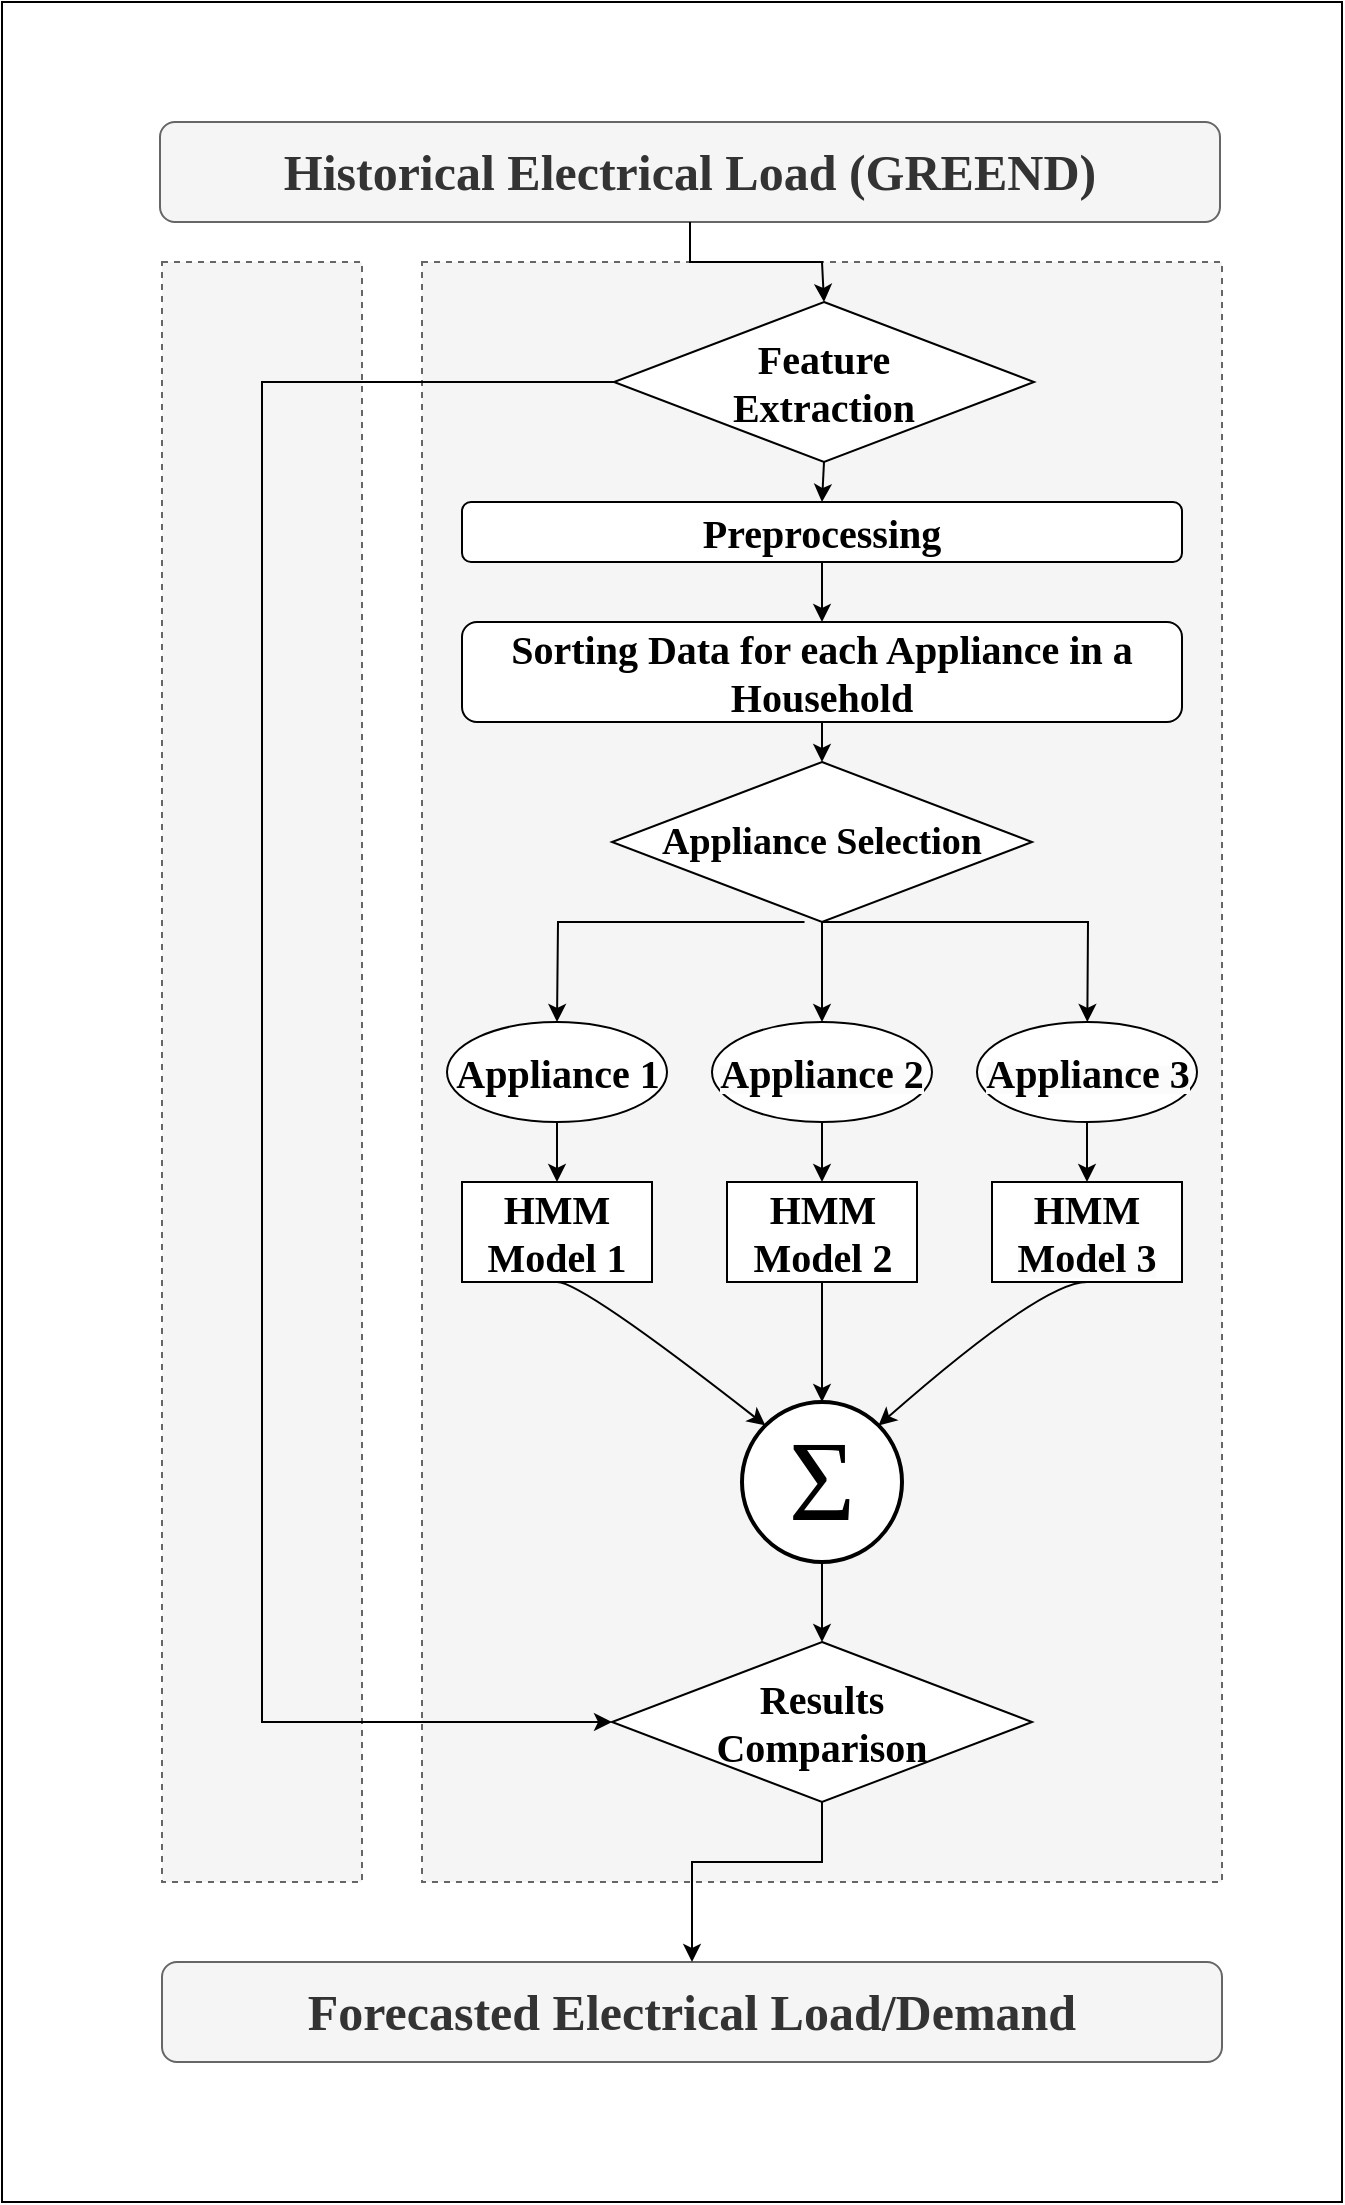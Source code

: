 <mxfile version="22.1.21" type="device">
  <diagram id="C5RBs43oDa-KdzZeNtuy" name="Page-1">
    <mxGraphModel dx="954" dy="727" grid="1" gridSize="10" guides="1" tooltips="1" connect="1" arrows="1" fold="1" page="1" pageScale="1" pageWidth="827" pageHeight="1169" math="0" shadow="0">
      <root>
        <mxCell id="WIyWlLk6GJQsqaUBKTNV-0" />
        <mxCell id="WIyWlLk6GJQsqaUBKTNV-1" parent="WIyWlLk6GJQsqaUBKTNV-0" />
        <mxCell id="RIpCb9d_nBGvUG-Ny8hF-0" value="" style="rounded=0;whiteSpace=wrap;html=1;" parent="WIyWlLk6GJQsqaUBKTNV-1" vertex="1">
          <mxGeometry x="70" y="20" width="670" height="1100" as="geometry" />
        </mxCell>
        <mxCell id="WIyWlLk6GJQsqaUBKTNV-3" value="&lt;font size=&quot;1&quot; style=&quot;&quot; face=&quot;Times New Roman&quot;&gt;&lt;b style=&quot;font-size: 25px;&quot;&gt;Historical Electrical Load (GREEND)&lt;/b&gt;&lt;/font&gt;" style="rounded=1;whiteSpace=wrap;html=1;fontSize=12;glass=0;strokeWidth=1;shadow=0;fillColor=#f5f5f5;fontColor=#333333;strokeColor=#666666;" parent="WIyWlLk6GJQsqaUBKTNV-1" vertex="1">
          <mxGeometry x="149" y="80" width="530" height="50" as="geometry" />
        </mxCell>
        <mxCell id="RIpCb9d_nBGvUG-Ny8hF-4" value="" style="rounded=0;whiteSpace=wrap;html=1;dashed=1;fillColor=#f5f5f5;fontColor=#333333;strokeColor=#666666;" parent="WIyWlLk6GJQsqaUBKTNV-1" vertex="1">
          <mxGeometry x="280" y="150" width="400" height="810" as="geometry" />
        </mxCell>
        <mxCell id="RIpCb9d_nBGvUG-Ny8hF-5" value="" style="rounded=0;whiteSpace=wrap;html=1;dashed=1;fillColor=#f5f5f5;fontColor=#333333;strokeColor=#666666;" parent="WIyWlLk6GJQsqaUBKTNV-1" vertex="1">
          <mxGeometry x="150" y="150" width="100" height="810" as="geometry" />
        </mxCell>
        <mxCell id="RIpCb9d_nBGvUG-Ny8hF-7" value="&lt;font style=&quot;font-size: 57px;&quot; face=&quot;Times New Roman&quot;&gt;Σ&lt;/font&gt;" style="ellipse;whiteSpace=wrap;html=1;aspect=fixed;strokeWidth=2;" parent="WIyWlLk6GJQsqaUBKTNV-1" vertex="1">
          <mxGeometry x="440" y="720" width="80" height="80" as="geometry" />
        </mxCell>
        <mxCell id="RIpCb9d_nBGvUG-Ny8hF-8" value="&lt;font size=&quot;1&quot; style=&quot;&quot; face=&quot;Times New Roman&quot;&gt;&lt;b style=&quot;font-size: 25px;&quot;&gt;Forecasted Electrical Load/Demand&lt;/b&gt;&lt;/font&gt;" style="rounded=1;whiteSpace=wrap;html=1;fontSize=12;glass=0;strokeWidth=1;shadow=0;fillColor=#f5f5f5;fontColor=#333333;strokeColor=#666666;" parent="WIyWlLk6GJQsqaUBKTNV-1" vertex="1">
          <mxGeometry x="150" y="1000" width="530" height="50" as="geometry" />
        </mxCell>
        <mxCell id="RIpCb9d_nBGvUG-Ny8hF-9" value="&lt;font size=&quot;1&quot; style=&quot;&quot; face=&quot;Times New Roman&quot;&gt;&lt;b style=&quot;font-size: 20px;&quot;&gt;Results &lt;br&gt;Comparison&lt;/b&gt;&lt;/font&gt;" style="rhombus;whiteSpace=wrap;html=1;" parent="WIyWlLk6GJQsqaUBKTNV-1" vertex="1">
          <mxGeometry x="375" y="840" width="210" height="80" as="geometry" />
        </mxCell>
        <mxCell id="RIpCb9d_nBGvUG-Ny8hF-10" value="" style="endArrow=classic;html=1;rounded=0;entryX=0.5;entryY=0;entryDx=0;entryDy=0;exitX=0.5;exitY=1;exitDx=0;exitDy=0;" parent="WIyWlLk6GJQsqaUBKTNV-1" target="RIpCb9d_nBGvUG-Ny8hF-8" edge="1" source="RIpCb9d_nBGvUG-Ny8hF-9">
          <mxGeometry width="50" height="50" relative="1" as="geometry">
            <mxPoint x="480" y="860" as="sourcePoint" />
            <mxPoint x="450" y="827" as="targetPoint" />
            <Array as="points">
              <mxPoint x="480" y="920" />
              <mxPoint x="480" y="950" />
              <mxPoint x="460" y="950" />
              <mxPoint x="415" y="950" />
            </Array>
          </mxGeometry>
        </mxCell>
        <mxCell id="RIpCb9d_nBGvUG-Ny8hF-11" value="" style="endArrow=classic;html=1;rounded=0;exitX=0.5;exitY=1;exitDx=0;exitDy=0;entryX=0.5;entryY=0;entryDx=0;entryDy=0;" parent="WIyWlLk6GJQsqaUBKTNV-1" source="RIpCb9d_nBGvUG-Ny8hF-7" target="RIpCb9d_nBGvUG-Ny8hF-9" edge="1">
          <mxGeometry width="50" height="50" relative="1" as="geometry">
            <mxPoint x="390" y="930" as="sourcePoint" />
            <mxPoint x="440" y="880" as="targetPoint" />
          </mxGeometry>
        </mxCell>
        <mxCell id="RIpCb9d_nBGvUG-Ny8hF-12" value="&lt;font style=&quot;font-size: 20px;&quot; face=&quot;Times New Roman&quot;&gt;&lt;b style=&quot;&quot;&gt;Feature &lt;br&gt;Extraction&lt;/b&gt;&lt;/font&gt;" style="rhombus;whiteSpace=wrap;html=1;" parent="WIyWlLk6GJQsqaUBKTNV-1" vertex="1">
          <mxGeometry x="376" y="170" width="210" height="80" as="geometry" />
        </mxCell>
        <mxCell id="RIpCb9d_nBGvUG-Ny8hF-13" style="edgeStyle=orthogonalEdgeStyle;rounded=0;orthogonalLoop=1;jettySize=auto;html=1;exitX=0.5;exitY=1;exitDx=0;exitDy=0;" parent="WIyWlLk6GJQsqaUBKTNV-1" source="RIpCb9d_nBGvUG-Ny8hF-12" target="RIpCb9d_nBGvUG-Ny8hF-12" edge="1">
          <mxGeometry relative="1" as="geometry" />
        </mxCell>
        <mxCell id="RIpCb9d_nBGvUG-Ny8hF-14" value="&lt;font size=&quot;1&quot; style=&quot;&quot; face=&quot;Times New Roman&quot;&gt;&lt;b style=&quot;font-size: 19px;&quot;&gt;Appliance Selection&lt;/b&gt;&lt;/font&gt;" style="rhombus;whiteSpace=wrap;html=1;" parent="WIyWlLk6GJQsqaUBKTNV-1" vertex="1">
          <mxGeometry x="375" y="400" width="210" height="80" as="geometry" />
        </mxCell>
        <mxCell id="RIpCb9d_nBGvUG-Ny8hF-15" value="&lt;font face=&quot;Times New Roman&quot; style=&quot;font-size: 20px;&quot;&gt;&lt;b&gt;Preprocessing&lt;/b&gt;&lt;/font&gt;" style="rounded=1;whiteSpace=wrap;html=1;" parent="WIyWlLk6GJQsqaUBKTNV-1" vertex="1">
          <mxGeometry x="300" y="270" width="360" height="30" as="geometry" />
        </mxCell>
        <mxCell id="RIpCb9d_nBGvUG-Ny8hF-16" value="&lt;font face=&quot;Times New Roman&quot; style=&quot;font-size: 20px;&quot;&gt;&lt;b&gt;Sorting Data for each Appliance in a Household&lt;/b&gt;&lt;/font&gt;" style="rounded=1;whiteSpace=wrap;html=1;" parent="WIyWlLk6GJQsqaUBKTNV-1" vertex="1">
          <mxGeometry x="300" y="330" width="360" height="50" as="geometry" />
        </mxCell>
        <mxCell id="RIpCb9d_nBGvUG-Ny8hF-17" value="&lt;font style=&quot;font-size: 20px;&quot; face=&quot;Times New Roman&quot;&gt;&lt;b&gt;Appliance 1&lt;/b&gt;&lt;/font&gt;" style="ellipse;whiteSpace=wrap;html=1;" parent="WIyWlLk6GJQsqaUBKTNV-1" vertex="1">
          <mxGeometry x="292.5" y="530" width="110" height="50" as="geometry" />
        </mxCell>
        <mxCell id="RIpCb9d_nBGvUG-Ny8hF-18" value="&lt;span style=&quot;color: rgb(0, 0, 0); font-family: &amp;quot;Times New Roman&amp;quot;; font-style: normal; font-variant-ligatures: normal; font-variant-caps: normal; letter-spacing: normal; orphans: 2; text-align: center; text-indent: 0px; text-transform: none; widows: 2; word-spacing: 0px; -webkit-text-stroke-width: 0px; background-color: rgb(251, 251, 251); text-decoration-thickness: initial; text-decoration-style: initial; text-decoration-color: initial; float: none; display: inline !important;&quot;&gt;&lt;font style=&quot;font-size: 20px;&quot;&gt;&lt;b&gt;Appliance 2&lt;/b&gt;&lt;/font&gt;&lt;/span&gt;" style="ellipse;whiteSpace=wrap;html=1;" parent="WIyWlLk6GJQsqaUBKTNV-1" vertex="1">
          <mxGeometry x="425" y="530" width="110" height="50" as="geometry" />
        </mxCell>
        <mxCell id="RIpCb9d_nBGvUG-Ny8hF-19" value="&lt;span style=&quot;color: rgb(0, 0, 0); font-family: &amp;quot;Times New Roman&amp;quot;; font-style: normal; font-variant-ligatures: normal; font-variant-caps: normal; letter-spacing: normal; orphans: 2; text-align: center; text-indent: 0px; text-transform: none; widows: 2; word-spacing: 0px; -webkit-text-stroke-width: 0px; background-color: rgb(251, 251, 251); text-decoration-thickness: initial; text-decoration-style: initial; text-decoration-color: initial; float: none; display: inline !important;&quot;&gt;&lt;font style=&quot;font-size: 20px;&quot;&gt;&lt;b&gt;Appliance 3&lt;/b&gt;&lt;/font&gt;&lt;/span&gt;" style="ellipse;whiteSpace=wrap;html=1;" parent="WIyWlLk6GJQsqaUBKTNV-1" vertex="1">
          <mxGeometry x="557.5" y="530" width="110" height="50" as="geometry" />
        </mxCell>
        <mxCell id="RIpCb9d_nBGvUG-Ny8hF-20" value="&lt;font face=&quot;Times New Roman&quot; style=&quot;font-size: 20px;&quot;&gt;&lt;b&gt;HMM Model 1&lt;/b&gt;&lt;/font&gt;" style="rounded=0;whiteSpace=wrap;html=1;" parent="WIyWlLk6GJQsqaUBKTNV-1" vertex="1">
          <mxGeometry x="300" y="610" width="95" height="50" as="geometry" />
        </mxCell>
        <mxCell id="RIpCb9d_nBGvUG-Ny8hF-21" value="&lt;font style=&quot;font-size: 20px;&quot; face=&quot;Times New Roman&quot;&gt;&lt;b&gt;HMM Model&amp;nbsp;&lt;span style=&quot;&quot;&gt;2&lt;/span&gt;&lt;/b&gt;&lt;/font&gt;" style="rounded=0;whiteSpace=wrap;html=1;" parent="WIyWlLk6GJQsqaUBKTNV-1" vertex="1">
          <mxGeometry x="432.5" y="610" width="95" height="50" as="geometry" />
        </mxCell>
        <mxCell id="RIpCb9d_nBGvUG-Ny8hF-22" value="&lt;span style=&quot;color: rgb(0, 0, 0); font-family: &amp;quot;Times New Roman&amp;quot;; font-style: normal; font-variant-ligatures: normal; font-variant-caps: normal; letter-spacing: normal; orphans: 2; text-align: center; text-indent: 0px; text-transform: none; widows: 2; word-spacing: 0px; -webkit-text-stroke-width: 0px; background-color: rgb(251, 251, 251); text-decoration-thickness: initial; text-decoration-style: initial; text-decoration-color: initial; float: none; display: inline !important;&quot;&gt;&lt;font style=&quot;font-size: 20px;&quot;&gt;&lt;b&gt;HMM Model 3&lt;/b&gt;&lt;/font&gt;&lt;/span&gt;" style="rounded=0;whiteSpace=wrap;html=1;" parent="WIyWlLk6GJQsqaUBKTNV-1" vertex="1">
          <mxGeometry x="565" y="610" width="95" height="50" as="geometry" />
        </mxCell>
        <mxCell id="RIpCb9d_nBGvUG-Ny8hF-27" value="" style="endArrow=classic;html=1;rounded=0;exitX=0;exitY=0.5;exitDx=0;exitDy=0;entryX=0;entryY=0.5;entryDx=0;entryDy=0;" parent="WIyWlLk6GJQsqaUBKTNV-1" source="RIpCb9d_nBGvUG-Ny8hF-12" edge="1" target="RIpCb9d_nBGvUG-Ny8hF-9">
          <mxGeometry width="50" height="50" relative="1" as="geometry">
            <mxPoint x="380" y="770" as="sourcePoint" />
            <mxPoint x="380" y="820" as="targetPoint" />
            <Array as="points">
              <mxPoint x="200" y="210" />
              <mxPoint x="200" y="880" />
            </Array>
          </mxGeometry>
        </mxCell>
        <mxCell id="RIpCb9d_nBGvUG-Ny8hF-28" value="" style="endArrow=classic;html=1;exitX=0.5;exitY=1;exitDx=0;exitDy=0;entryX=0;entryY=0;entryDx=0;entryDy=0;curved=1;" parent="WIyWlLk6GJQsqaUBKTNV-1" source="RIpCb9d_nBGvUG-Ny8hF-20" target="RIpCb9d_nBGvUG-Ny8hF-7" edge="1">
          <mxGeometry width="50" height="50" relative="1" as="geometry">
            <mxPoint x="330" y="697" as="sourcePoint" />
            <mxPoint x="380" y="647" as="targetPoint" />
            <Array as="points">
              <mxPoint x="360" y="660" />
            </Array>
          </mxGeometry>
        </mxCell>
        <mxCell id="RIpCb9d_nBGvUG-Ny8hF-29" value="" style="endArrow=classic;html=1;rounded=0;entryX=0.5;entryY=0;entryDx=0;entryDy=0;" parent="WIyWlLk6GJQsqaUBKTNV-1" target="RIpCb9d_nBGvUG-Ny8hF-7" edge="1">
          <mxGeometry width="50" height="50" relative="1" as="geometry">
            <mxPoint x="480" y="660" as="sourcePoint" />
            <mxPoint x="530" y="570" as="targetPoint" />
          </mxGeometry>
        </mxCell>
        <mxCell id="RIpCb9d_nBGvUG-Ny8hF-30" value="" style="endArrow=classic;html=1;exitX=0.5;exitY=1;exitDx=0;exitDy=0;entryX=1;entryY=0;entryDx=0;entryDy=0;curved=1;" parent="WIyWlLk6GJQsqaUBKTNV-1" source="RIpCb9d_nBGvUG-Ny8hF-22" target="RIpCb9d_nBGvUG-Ny8hF-7" edge="1">
          <mxGeometry width="50" height="50" relative="1" as="geometry">
            <mxPoint x="580" y="700" as="sourcePoint" />
            <mxPoint x="630" y="650" as="targetPoint" />
            <Array as="points">
              <mxPoint x="590" y="660" />
            </Array>
          </mxGeometry>
        </mxCell>
        <mxCell id="RIpCb9d_nBGvUG-Ny8hF-31" value="" style="endArrow=classic;html=1;rounded=0;exitX=0.5;exitY=1;exitDx=0;exitDy=0;entryX=0.5;entryY=0;entryDx=0;entryDy=0;" parent="WIyWlLk6GJQsqaUBKTNV-1" source="RIpCb9d_nBGvUG-Ny8hF-17" target="RIpCb9d_nBGvUG-Ny8hF-20" edge="1">
          <mxGeometry width="50" height="50" relative="1" as="geometry">
            <mxPoint x="352.5" y="541.5" as="sourcePoint" />
            <mxPoint x="402.5" y="491.5" as="targetPoint" />
            <Array as="points" />
          </mxGeometry>
        </mxCell>
        <mxCell id="RIpCb9d_nBGvUG-Ny8hF-32" value="" style="endArrow=classic;html=1;rounded=0;entryX=0.5;entryY=0;entryDx=0;entryDy=0;exitX=0.5;exitY=1;exitDx=0;exitDy=0;" parent="WIyWlLk6GJQsqaUBKTNV-1" source="RIpCb9d_nBGvUG-Ny8hF-18" target="RIpCb9d_nBGvUG-Ny8hF-21" edge="1">
          <mxGeometry width="50" height="50" relative="1" as="geometry">
            <mxPoint x="360" y="550" as="sourcePoint" />
            <mxPoint x="358" y="574" as="targetPoint" />
            <Array as="points" />
          </mxGeometry>
        </mxCell>
        <mxCell id="RIpCb9d_nBGvUG-Ny8hF-33" value="" style="endArrow=classic;html=1;rounded=0;entryX=0.5;entryY=0;entryDx=0;entryDy=0;exitX=0.5;exitY=1;exitDx=0;exitDy=0;" parent="WIyWlLk6GJQsqaUBKTNV-1" source="RIpCb9d_nBGvUG-Ny8hF-19" target="RIpCb9d_nBGvUG-Ny8hF-22" edge="1">
          <mxGeometry width="50" height="50" relative="1" as="geometry">
            <mxPoint x="535" y="544" as="sourcePoint" />
            <mxPoint x="535" y="571" as="targetPoint" />
            <Array as="points" />
          </mxGeometry>
        </mxCell>
        <mxCell id="RIpCb9d_nBGvUG-Ny8hF-35" value="" style="endArrow=classic;html=1;rounded=0;exitX=0.5;exitY=1;exitDx=0;exitDy=0;entryX=0.5;entryY=0;entryDx=0;entryDy=0;" parent="WIyWlLk6GJQsqaUBKTNV-1" source="RIpCb9d_nBGvUG-Ny8hF-14" target="RIpCb9d_nBGvUG-Ny8hF-18" edge="1">
          <mxGeometry width="50" height="50" relative="1" as="geometry">
            <mxPoint x="390" y="570" as="sourcePoint" />
            <mxPoint x="440" y="520" as="targetPoint" />
          </mxGeometry>
        </mxCell>
        <mxCell id="RIpCb9d_nBGvUG-Ny8hF-39" value="" style="endArrow=classic;html=1;rounded=0;" parent="WIyWlLk6GJQsqaUBKTNV-1" target="RIpCb9d_nBGvUG-Ny8hF-19" edge="1">
          <mxGeometry width="50" height="50" relative="1" as="geometry">
            <mxPoint x="480" y="480" as="sourcePoint" />
            <mxPoint x="600" y="490" as="targetPoint" />
            <Array as="points">
              <mxPoint x="580" y="480" />
              <mxPoint x="613" y="480" />
            </Array>
          </mxGeometry>
        </mxCell>
        <mxCell id="RIpCb9d_nBGvUG-Ny8hF-40" value="" style="endArrow=classic;html=1;rounded=0;entryX=0.5;entryY=0;entryDx=0;entryDy=0;" parent="WIyWlLk6GJQsqaUBKTNV-1" target="RIpCb9d_nBGvUG-Ny8hF-17" edge="1">
          <mxGeometry width="50" height="50" relative="1" as="geometry">
            <mxPoint x="471.25" y="480" as="sourcePoint" />
            <mxPoint x="338.75" y="501.5" as="targetPoint" />
            <Array as="points">
              <mxPoint x="348" y="480" />
            </Array>
          </mxGeometry>
        </mxCell>
        <mxCell id="RIpCb9d_nBGvUG-Ny8hF-41" value="" style="endArrow=classic;html=1;rounded=0;exitX=0.5;exitY=1;exitDx=0;exitDy=0;" parent="WIyWlLk6GJQsqaUBKTNV-1" source="RIpCb9d_nBGvUG-Ny8hF-12" edge="1">
          <mxGeometry width="50" height="50" relative="1" as="geometry">
            <mxPoint x="460" y="530" as="sourcePoint" />
            <mxPoint x="480" y="270" as="targetPoint" />
          </mxGeometry>
        </mxCell>
        <mxCell id="RIpCb9d_nBGvUG-Ny8hF-42" value="" style="endArrow=classic;html=1;rounded=0;exitX=0.5;exitY=1;exitDx=0;exitDy=0;entryX=0.5;entryY=0;entryDx=0;entryDy=0;" parent="WIyWlLk6GJQsqaUBKTNV-1" source="RIpCb9d_nBGvUG-Ny8hF-15" target="RIpCb9d_nBGvUG-Ny8hF-16" edge="1">
          <mxGeometry width="50" height="50" relative="1" as="geometry">
            <mxPoint x="460" y="530" as="sourcePoint" />
            <mxPoint x="510" y="480" as="targetPoint" />
          </mxGeometry>
        </mxCell>
        <mxCell id="RIpCb9d_nBGvUG-Ny8hF-43" value="" style="endArrow=classic;html=1;rounded=0;entryX=0.5;entryY=0;entryDx=0;entryDy=0;exitX=0.5;exitY=1;exitDx=0;exitDy=0;" parent="WIyWlLk6GJQsqaUBKTNV-1" source="RIpCb9d_nBGvUG-Ny8hF-16" target="RIpCb9d_nBGvUG-Ny8hF-14" edge="1">
          <mxGeometry width="50" height="50" relative="1" as="geometry">
            <mxPoint x="460" y="530" as="sourcePoint" />
            <mxPoint x="510" y="480" as="targetPoint" />
          </mxGeometry>
        </mxCell>
        <mxCell id="bNS1k_rfbLbs7r6YnJC1-0" value="" style="endArrow=classic;html=1;rounded=0;exitX=0.5;exitY=1;exitDx=0;exitDy=0;entryX=0.5;entryY=0;entryDx=0;entryDy=0;" parent="WIyWlLk6GJQsqaUBKTNV-1" source="WIyWlLk6GJQsqaUBKTNV-3" target="RIpCb9d_nBGvUG-Ny8hF-12" edge="1">
          <mxGeometry width="50" height="50" relative="1" as="geometry">
            <mxPoint x="390" y="340" as="sourcePoint" />
            <mxPoint x="440" y="290" as="targetPoint" />
            <Array as="points">
              <mxPoint x="414" y="150" />
              <mxPoint x="480" y="150" />
            </Array>
          </mxGeometry>
        </mxCell>
      </root>
    </mxGraphModel>
  </diagram>
</mxfile>
